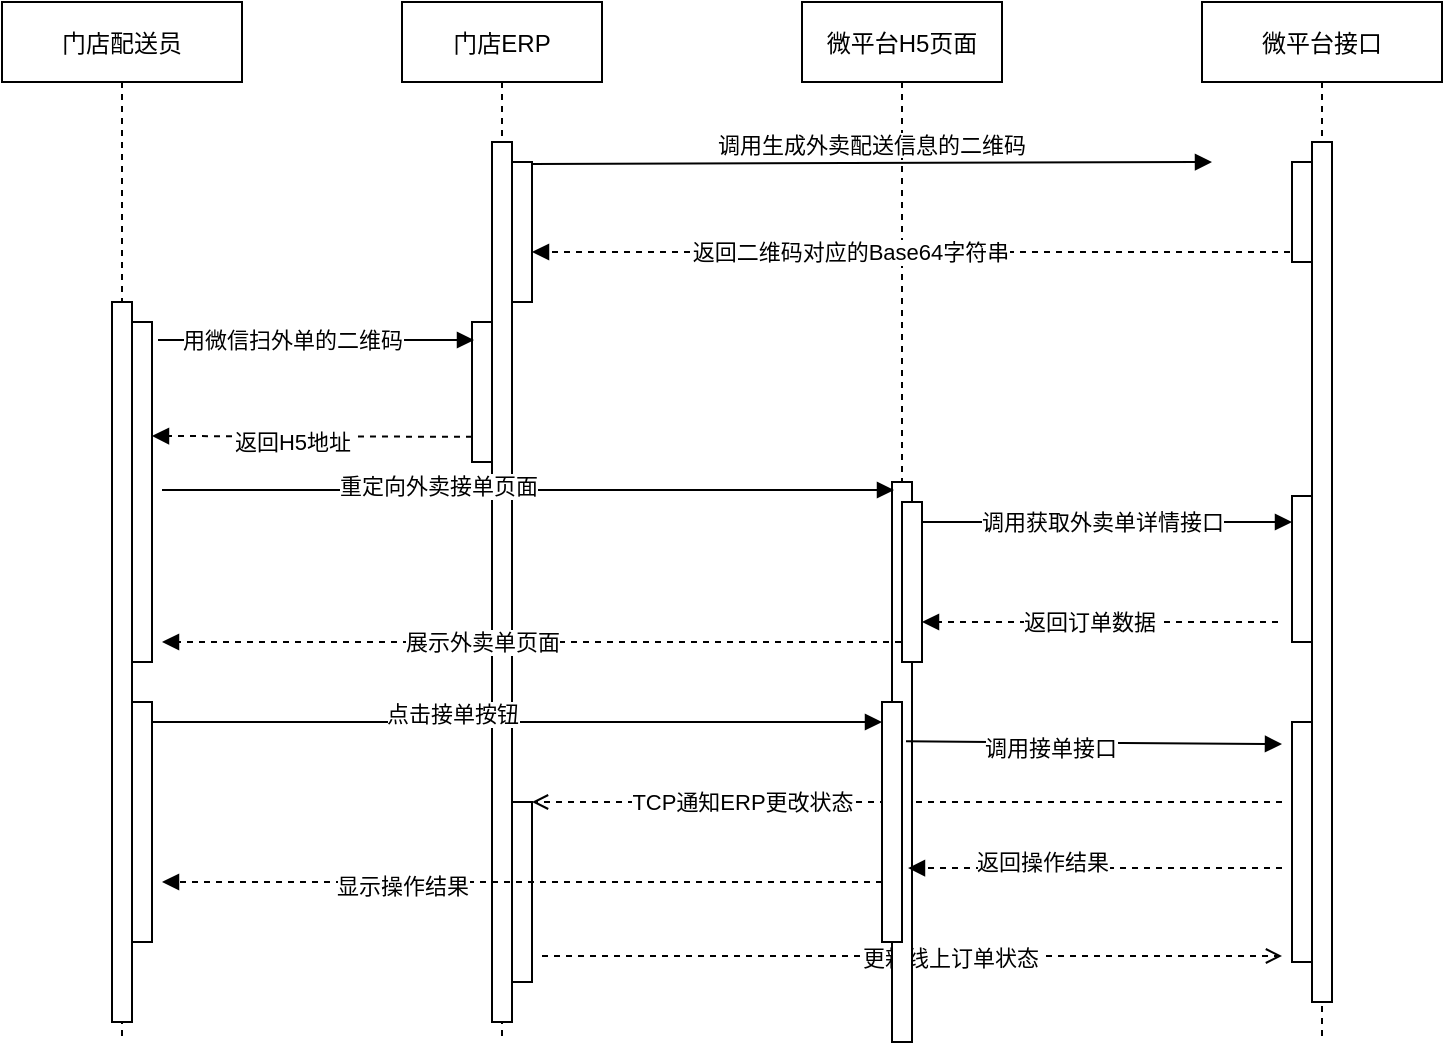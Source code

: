 <mxfile version="15.7.3" type="github">
  <diagram id="kgpKYQtTHZ0yAKxKKP6v" name="Page-1">
    <mxGraphModel dx="1422" dy="804" grid="1" gridSize="10" guides="1" tooltips="1" connect="1" arrows="1" fold="1" page="1" pageScale="1" pageWidth="850" pageHeight="1100" math="0" shadow="0">
      <root>
        <mxCell id="0" />
        <mxCell id="1" parent="0" />
        <mxCell id="3nuBFxr9cyL0pnOWT2aG-1" value="门店ERP" style="shape=umlLifeline;perimeter=lifelinePerimeter;container=1;collapsible=0;recursiveResize=0;rounded=0;shadow=0;strokeWidth=1;" parent="1" vertex="1">
          <mxGeometry x="280" y="80" width="100" height="520" as="geometry" />
        </mxCell>
        <mxCell id="CqPfDWtio2Da3GqYEOoQ-3" value="" style="points=[];perimeter=orthogonalPerimeter;rounded=0;shadow=0;strokeWidth=1;" vertex="1" parent="3nuBFxr9cyL0pnOWT2aG-1">
          <mxGeometry x="35" y="160" width="10" height="70" as="geometry" />
        </mxCell>
        <mxCell id="3nuBFxr9cyL0pnOWT2aG-2" value="" style="points=[];perimeter=orthogonalPerimeter;rounded=0;shadow=0;strokeWidth=1;" parent="3nuBFxr9cyL0pnOWT2aG-1" vertex="1">
          <mxGeometry x="45" y="70" width="10" height="440" as="geometry" />
        </mxCell>
        <mxCell id="3nuBFxr9cyL0pnOWT2aG-4" value="" style="points=[];perimeter=orthogonalPerimeter;rounded=0;shadow=0;strokeWidth=1;" parent="3nuBFxr9cyL0pnOWT2aG-1" vertex="1">
          <mxGeometry x="55" y="80" width="10" height="70" as="geometry" />
        </mxCell>
        <mxCell id="CqPfDWtio2Da3GqYEOoQ-29" value="" style="points=[];perimeter=orthogonalPerimeter;rounded=0;shadow=0;strokeWidth=1;glass=0;sketch=0;labelPosition=left;verticalLabelPosition=middle;align=right;verticalAlign=bottom;horizontal=1;fontColor=default;labelBackgroundColor=none;" vertex="1" parent="3nuBFxr9cyL0pnOWT2aG-1">
          <mxGeometry x="55" y="400" width="10" height="90" as="geometry" />
        </mxCell>
        <mxCell id="CqPfDWtio2Da3GqYEOoQ-27" value="" style="html=1;verticalAlign=bottom;labelBackgroundColor=none;endArrow=open;endFill=0;dashed=1;rounded=0;fontColor=default;targetPerimeterSpacing=0;" edge="1" parent="3nuBFxr9cyL0pnOWT2aG-1">
          <mxGeometry width="160" relative="1" as="geometry">
            <mxPoint x="440" y="400" as="sourcePoint" />
            <mxPoint x="65" y="400" as="targetPoint" />
          </mxGeometry>
        </mxCell>
        <mxCell id="CqPfDWtio2Da3GqYEOoQ-28" value="TCP通知ERP更改状态" style="edgeLabel;html=1;align=center;verticalAlign=middle;resizable=0;points=[];fontColor=default;" vertex="1" connectable="0" parent="CqPfDWtio2Da3GqYEOoQ-27">
          <mxGeometry x="0.232" y="-3" relative="1" as="geometry">
            <mxPoint x="-39" y="3" as="offset" />
          </mxGeometry>
        </mxCell>
        <mxCell id="CqPfDWtio2Da3GqYEOoQ-35" value="" style="html=1;verticalAlign=bottom;labelBackgroundColor=none;endArrow=open;endFill=0;dashed=1;rounded=0;fontColor=default;sourcePerimeterSpacing=0;" edge="1" parent="3nuBFxr9cyL0pnOWT2aG-1">
          <mxGeometry width="160" relative="1" as="geometry">
            <mxPoint x="70" y="477" as="sourcePoint" />
            <mxPoint x="440" y="477" as="targetPoint" />
          </mxGeometry>
        </mxCell>
        <mxCell id="CqPfDWtio2Da3GqYEOoQ-36" value="更新线上订单状态" style="edgeLabel;html=1;align=center;verticalAlign=middle;resizable=0;points=[];fontColor=default;" vertex="1" connectable="0" parent="CqPfDWtio2Da3GqYEOoQ-35">
          <mxGeometry x="0.103" y="-1" relative="1" as="geometry">
            <mxPoint as="offset" />
          </mxGeometry>
        </mxCell>
        <mxCell id="3nuBFxr9cyL0pnOWT2aG-5" value="微平台H5页面" style="shape=umlLifeline;perimeter=lifelinePerimeter;container=1;collapsible=0;recursiveResize=0;rounded=0;shadow=0;strokeWidth=1;" parent="1" vertex="1">
          <mxGeometry x="480" y="80" width="100" height="520" as="geometry" />
        </mxCell>
        <mxCell id="3nuBFxr9cyL0pnOWT2aG-6" value="" style="points=[];perimeter=orthogonalPerimeter;rounded=0;shadow=0;strokeWidth=1;" parent="3nuBFxr9cyL0pnOWT2aG-5" vertex="1">
          <mxGeometry x="45" y="240" width="10" height="280" as="geometry" />
        </mxCell>
        <mxCell id="CqPfDWtio2Da3GqYEOoQ-10" value="" style="html=1;verticalAlign=bottom;labelBackgroundColor=none;endArrow=block;endFill=1;rounded=0;fontColor=default;" edge="1" parent="3nuBFxr9cyL0pnOWT2aG-5">
          <mxGeometry width="160" relative="1" as="geometry">
            <mxPoint x="60" y="260" as="sourcePoint" />
            <mxPoint x="245" y="260" as="targetPoint" />
          </mxGeometry>
        </mxCell>
        <mxCell id="CqPfDWtio2Da3GqYEOoQ-13" value="调用获取外卖单详情接口" style="edgeLabel;html=1;align=center;verticalAlign=middle;resizable=0;points=[];fontColor=default;" vertex="1" connectable="0" parent="CqPfDWtio2Da3GqYEOoQ-10">
          <mxGeometry x="-0.159" y="-4" relative="1" as="geometry">
            <mxPoint x="12" y="-4" as="offset" />
          </mxGeometry>
        </mxCell>
        <mxCell id="CqPfDWtio2Da3GqYEOoQ-14" value="" style="html=1;verticalAlign=bottom;labelBackgroundColor=none;endArrow=block;endFill=1;dashed=1;rounded=0;fontColor=default;" edge="1" parent="3nuBFxr9cyL0pnOWT2aG-5">
          <mxGeometry width="160" relative="1" as="geometry">
            <mxPoint x="238" y="310" as="sourcePoint" />
            <mxPoint x="60" y="310" as="targetPoint" />
          </mxGeometry>
        </mxCell>
        <mxCell id="CqPfDWtio2Da3GqYEOoQ-15" value="返回订单数据&amp;nbsp;" style="edgeLabel;html=1;align=center;verticalAlign=middle;resizable=0;points=[];fontColor=default;" vertex="1" connectable="0" parent="CqPfDWtio2Da3GqYEOoQ-14">
          <mxGeometry x="0.293" y="3" relative="1" as="geometry">
            <mxPoint x="22" y="-3" as="offset" />
          </mxGeometry>
        </mxCell>
        <mxCell id="CqPfDWtio2Da3GqYEOoQ-16" value="" style="points=[];perimeter=orthogonalPerimeter;rounded=0;shadow=0;strokeWidth=1;glass=0;sketch=0;labelPosition=left;verticalLabelPosition=middle;align=right;verticalAlign=bottom;horizontal=1;fontColor=default;labelBackgroundColor=none;" vertex="1" parent="3nuBFxr9cyL0pnOWT2aG-5">
          <mxGeometry x="50" y="250" width="10" height="80" as="geometry" />
        </mxCell>
        <mxCell id="CqPfDWtio2Da3GqYEOoQ-21" value="" style="points=[];perimeter=orthogonalPerimeter;rounded=0;shadow=0;strokeWidth=1;glass=0;sketch=0;labelPosition=left;verticalLabelPosition=middle;align=right;verticalAlign=bottom;horizontal=1;fontColor=default;labelBackgroundColor=none;" vertex="1" parent="3nuBFxr9cyL0pnOWT2aG-5">
          <mxGeometry x="40" y="350" width="10" height="120" as="geometry" />
        </mxCell>
        <mxCell id="pznQq88BLypSLClIyA6O-1" value="门店配送员" style="shape=umlLifeline;perimeter=lifelinePerimeter;container=1;collapsible=0;recursiveResize=0;rounded=0;shadow=0;strokeWidth=1;" parent="1" vertex="1">
          <mxGeometry x="80" y="80" width="120" height="520" as="geometry" />
        </mxCell>
        <mxCell id="pznQq88BLypSLClIyA6O-2" value="" style="points=[];perimeter=orthogonalPerimeter;rounded=0;shadow=0;strokeWidth=1;" parent="pznQq88BLypSLClIyA6O-1" vertex="1">
          <mxGeometry x="55" y="150" width="10" height="360" as="geometry" />
        </mxCell>
        <mxCell id="pznQq88BLypSLClIyA6O-3" value="" style="points=[];perimeter=orthogonalPerimeter;rounded=0;shadow=0;strokeWidth=1;" parent="pznQq88BLypSLClIyA6O-1" vertex="1">
          <mxGeometry x="65" y="160" width="10" height="170" as="geometry" />
        </mxCell>
        <mxCell id="CqPfDWtio2Da3GqYEOoQ-4" value="" style="html=1;verticalAlign=bottom;labelBackgroundColor=none;endArrow=block;endFill=1;rounded=0;" edge="1" parent="pznQq88BLypSLClIyA6O-1">
          <mxGeometry width="160" relative="1" as="geometry">
            <mxPoint x="78" y="169" as="sourcePoint" />
            <mxPoint x="236" y="169" as="targetPoint" />
          </mxGeometry>
        </mxCell>
        <mxCell id="CqPfDWtio2Da3GqYEOoQ-5" value="用微信扫外单的二维码" style="edgeLabel;html=1;align=center;verticalAlign=middle;resizable=0;points=[];" vertex="1" connectable="0" parent="CqPfDWtio2Da3GqYEOoQ-4">
          <mxGeometry x="-0.157" relative="1" as="geometry">
            <mxPoint as="offset" />
          </mxGeometry>
        </mxCell>
        <mxCell id="CqPfDWtio2Da3GqYEOoQ-8" value="" style="html=1;verticalAlign=bottom;labelBackgroundColor=none;endArrow=block;endFill=1;rounded=0;fontColor=default;" edge="1" parent="pznQq88BLypSLClIyA6O-1">
          <mxGeometry width="160" relative="1" as="geometry">
            <mxPoint x="80" y="244" as="sourcePoint" />
            <mxPoint x="446" y="244" as="targetPoint" />
          </mxGeometry>
        </mxCell>
        <mxCell id="CqPfDWtio2Da3GqYEOoQ-9" value="重定向外卖接单页面" style="edgeLabel;html=1;align=center;verticalAlign=middle;resizable=0;points=[];fontColor=default;" vertex="1" connectable="0" parent="CqPfDWtio2Da3GqYEOoQ-8">
          <mxGeometry x="-0.248" y="2" relative="1" as="geometry">
            <mxPoint as="offset" />
          </mxGeometry>
        </mxCell>
        <mxCell id="CqPfDWtio2Da3GqYEOoQ-19" value="" style="points=[];perimeter=orthogonalPerimeter;rounded=0;shadow=0;strokeWidth=1;glass=0;sketch=0;labelPosition=left;verticalLabelPosition=middle;align=right;verticalAlign=bottom;horizontal=1;fontColor=default;labelBackgroundColor=none;" vertex="1" parent="pznQq88BLypSLClIyA6O-1">
          <mxGeometry x="65" y="350" width="10" height="120" as="geometry" />
        </mxCell>
        <mxCell id="CqPfDWtio2Da3GqYEOoQ-20" value="" style="html=1;verticalAlign=bottom;labelBackgroundColor=none;endArrow=block;endFill=1;rounded=0;fontColor=default;" edge="1" parent="pznQq88BLypSLClIyA6O-1">
          <mxGeometry width="160" relative="1" as="geometry">
            <mxPoint x="75" y="360" as="sourcePoint" />
            <mxPoint x="440" y="360" as="targetPoint" />
          </mxGeometry>
        </mxCell>
        <mxCell id="CqPfDWtio2Da3GqYEOoQ-22" value="点击接单按钮" style="edgeLabel;html=1;align=center;verticalAlign=middle;resizable=0;points=[];fontColor=default;" vertex="1" connectable="0" parent="CqPfDWtio2Da3GqYEOoQ-20">
          <mxGeometry x="-0.178" y="4" relative="1" as="geometry">
            <mxPoint as="offset" />
          </mxGeometry>
        </mxCell>
        <mxCell id="3nuBFxr9cyL0pnOWT2aG-8" value="调用生成外卖配送信息的二维码" style="verticalAlign=bottom;endArrow=block;shadow=0;strokeWidth=1;" parent="1" edge="1">
          <mxGeometry relative="1" as="geometry">
            <mxPoint x="345" y="161" as="sourcePoint" />
            <mxPoint x="685" y="160" as="targetPoint" />
          </mxGeometry>
        </mxCell>
        <mxCell id="pznQq88BLypSLClIyA6O-4" value="微平台接口" style="shape=umlLifeline;perimeter=lifelinePerimeter;container=1;collapsible=0;recursiveResize=0;rounded=0;shadow=0;strokeWidth=1;" parent="1" vertex="1">
          <mxGeometry x="680" y="80" width="120" height="520" as="geometry" />
        </mxCell>
        <mxCell id="CqPfDWtio2Da3GqYEOoQ-11" value="" style="points=[];perimeter=orthogonalPerimeter;rounded=0;shadow=0;strokeWidth=1;glass=0;sketch=0;labelPosition=left;verticalLabelPosition=middle;align=right;verticalAlign=bottom;horizontal=1;fontColor=default;labelBackgroundColor=none;" vertex="1" parent="pznQq88BLypSLClIyA6O-4">
          <mxGeometry x="45" y="247" width="10" height="73" as="geometry" />
        </mxCell>
        <mxCell id="pznQq88BLypSLClIyA6O-6" value="" style="points=[];perimeter=orthogonalPerimeter;rounded=0;shadow=0;strokeWidth=1;glass=0;sketch=0;labelPosition=left;verticalLabelPosition=middle;align=right;verticalAlign=bottom;horizontal=1;fontColor=default;labelBackgroundColor=none;" parent="pznQq88BLypSLClIyA6O-4" vertex="1">
          <mxGeometry x="45" y="80" width="10" height="50" as="geometry" />
        </mxCell>
        <mxCell id="pznQq88BLypSLClIyA6O-5" value="" style="points=[];perimeter=orthogonalPerimeter;rounded=0;shadow=0;strokeWidth=1;" parent="pznQq88BLypSLClIyA6O-4" vertex="1">
          <mxGeometry x="55" y="70" width="10" height="430" as="geometry" />
        </mxCell>
        <mxCell id="CqPfDWtio2Da3GqYEOoQ-24" value="" style="points=[];perimeter=orthogonalPerimeter;rounded=0;shadow=0;strokeWidth=1;glass=0;sketch=0;labelPosition=left;verticalLabelPosition=middle;align=right;verticalAlign=bottom;horizontal=1;fontColor=default;labelBackgroundColor=none;" vertex="1" parent="pznQq88BLypSLClIyA6O-4">
          <mxGeometry x="45" y="360" width="10" height="120" as="geometry" />
        </mxCell>
        <mxCell id="CqPfDWtio2Da3GqYEOoQ-1" value="" style="html=1;verticalAlign=bottom;labelBackgroundColor=none;endArrow=block;endFill=1;dashed=1;rounded=0;exitX=-0.1;exitY=0.9;exitDx=0;exitDy=0;exitPerimeter=0;" edge="1" parent="1" source="pznQq88BLypSLClIyA6O-6">
          <mxGeometry width="160" relative="1" as="geometry">
            <mxPoint x="680" y="220" as="sourcePoint" />
            <mxPoint x="345" y="205" as="targetPoint" />
          </mxGeometry>
        </mxCell>
        <mxCell id="CqPfDWtio2Da3GqYEOoQ-2" value="返回二维码对应的Base64字符串" style="edgeLabel;html=1;align=center;verticalAlign=middle;resizable=0;points=[];" vertex="1" connectable="0" parent="CqPfDWtio2Da3GqYEOoQ-1">
          <mxGeometry x="0.654" y="-2" relative="1" as="geometry">
            <mxPoint x="93" y="2" as="offset" />
          </mxGeometry>
        </mxCell>
        <mxCell id="CqPfDWtio2Da3GqYEOoQ-6" value="" style="html=1;verticalAlign=bottom;labelBackgroundColor=none;endArrow=block;endFill=1;dashed=1;rounded=0;exitX=0;exitY=0.82;exitDx=0;exitDy=0;exitPerimeter=0;" edge="1" parent="1" source="CqPfDWtio2Da3GqYEOoQ-3">
          <mxGeometry width="160" relative="1" as="geometry">
            <mxPoint x="320" y="289" as="sourcePoint" />
            <mxPoint x="155" y="297" as="targetPoint" />
          </mxGeometry>
        </mxCell>
        <mxCell id="CqPfDWtio2Da3GqYEOoQ-7" value="返回H5地址" style="edgeLabel;html=1;align=center;verticalAlign=middle;resizable=0;points=[];fontColor=default;" vertex="1" connectable="0" parent="CqPfDWtio2Da3GqYEOoQ-6">
          <mxGeometry x="0.131" y="4" relative="1" as="geometry">
            <mxPoint y="-1" as="offset" />
          </mxGeometry>
        </mxCell>
        <mxCell id="CqPfDWtio2Da3GqYEOoQ-17" value="" style="html=1;verticalAlign=bottom;labelBackgroundColor=none;endArrow=block;endFill=1;dashed=1;rounded=0;fontColor=default;" edge="1" parent="1" source="3nuBFxr9cyL0pnOWT2aG-5">
          <mxGeometry width="160" relative="1" as="geometry">
            <mxPoint x="320" y="400" as="sourcePoint" />
            <mxPoint x="160" y="400" as="targetPoint" />
          </mxGeometry>
        </mxCell>
        <mxCell id="CqPfDWtio2Da3GqYEOoQ-18" value="展示外卖单页面" style="edgeLabel;html=1;align=center;verticalAlign=middle;resizable=0;points=[];fontColor=default;" vertex="1" connectable="0" parent="CqPfDWtio2Da3GqYEOoQ-17">
          <mxGeometry x="-0.727" y="2" relative="1" as="geometry">
            <mxPoint x="-159" y="-2" as="offset" />
          </mxGeometry>
        </mxCell>
        <mxCell id="CqPfDWtio2Da3GqYEOoQ-25" value="" style="html=1;verticalAlign=bottom;labelBackgroundColor=none;endArrow=block;endFill=1;rounded=0;fontColor=default;exitX=1.2;exitY=0.164;exitDx=0;exitDy=0;exitPerimeter=0;sourcePerimeterSpacing=0;" edge="1" parent="1" source="CqPfDWtio2Da3GqYEOoQ-21">
          <mxGeometry width="160" relative="1" as="geometry">
            <mxPoint x="540" y="451" as="sourcePoint" />
            <mxPoint x="720" y="451" as="targetPoint" />
          </mxGeometry>
        </mxCell>
        <mxCell id="CqPfDWtio2Da3GqYEOoQ-26" value="调用接单接口" style="edgeLabel;html=1;align=center;verticalAlign=middle;resizable=0;points=[];fontColor=default;" vertex="1" connectable="0" parent="CqPfDWtio2Da3GqYEOoQ-25">
          <mxGeometry x="-0.234" y="-3" relative="1" as="geometry">
            <mxPoint as="offset" />
          </mxGeometry>
        </mxCell>
        <mxCell id="CqPfDWtio2Da3GqYEOoQ-31" value="" style="html=1;verticalAlign=bottom;labelBackgroundColor=none;endArrow=block;endFill=1;dashed=1;rounded=0;fontColor=default;targetPerimeterSpacing=0;entryX=1.3;entryY=0.692;entryDx=0;entryDy=0;entryPerimeter=0;" edge="1" parent="1" target="CqPfDWtio2Da3GqYEOoQ-21">
          <mxGeometry width="160" relative="1" as="geometry">
            <mxPoint x="720" y="513" as="sourcePoint" />
            <mxPoint x="540" y="510" as="targetPoint" />
          </mxGeometry>
        </mxCell>
        <mxCell id="CqPfDWtio2Da3GqYEOoQ-32" value="返回操作结果" style="edgeLabel;html=1;align=center;verticalAlign=middle;resizable=0;points=[];fontColor=default;" vertex="1" connectable="0" parent="CqPfDWtio2Da3GqYEOoQ-31">
          <mxGeometry x="0.283" y="-3" relative="1" as="geometry">
            <mxPoint as="offset" />
          </mxGeometry>
        </mxCell>
        <mxCell id="CqPfDWtio2Da3GqYEOoQ-33" value="" style="html=1;verticalAlign=bottom;labelBackgroundColor=none;endArrow=block;endFill=1;dashed=1;rounded=0;fontColor=default;targetPerimeterSpacing=0;" edge="1" parent="1">
          <mxGeometry width="160" relative="1" as="geometry">
            <mxPoint x="520" y="520" as="sourcePoint" />
            <mxPoint x="160" y="520" as="targetPoint" />
            <Array as="points">
              <mxPoint x="180" y="520" />
            </Array>
          </mxGeometry>
        </mxCell>
        <mxCell id="CqPfDWtio2Da3GqYEOoQ-34" value="显示操作结果" style="edgeLabel;html=1;align=center;verticalAlign=middle;resizable=0;points=[];fontColor=default;" vertex="1" connectable="0" parent="CqPfDWtio2Da3GqYEOoQ-33">
          <mxGeometry x="0.333" y="2" relative="1" as="geometry">
            <mxPoint as="offset" />
          </mxGeometry>
        </mxCell>
      </root>
    </mxGraphModel>
  </diagram>
</mxfile>
